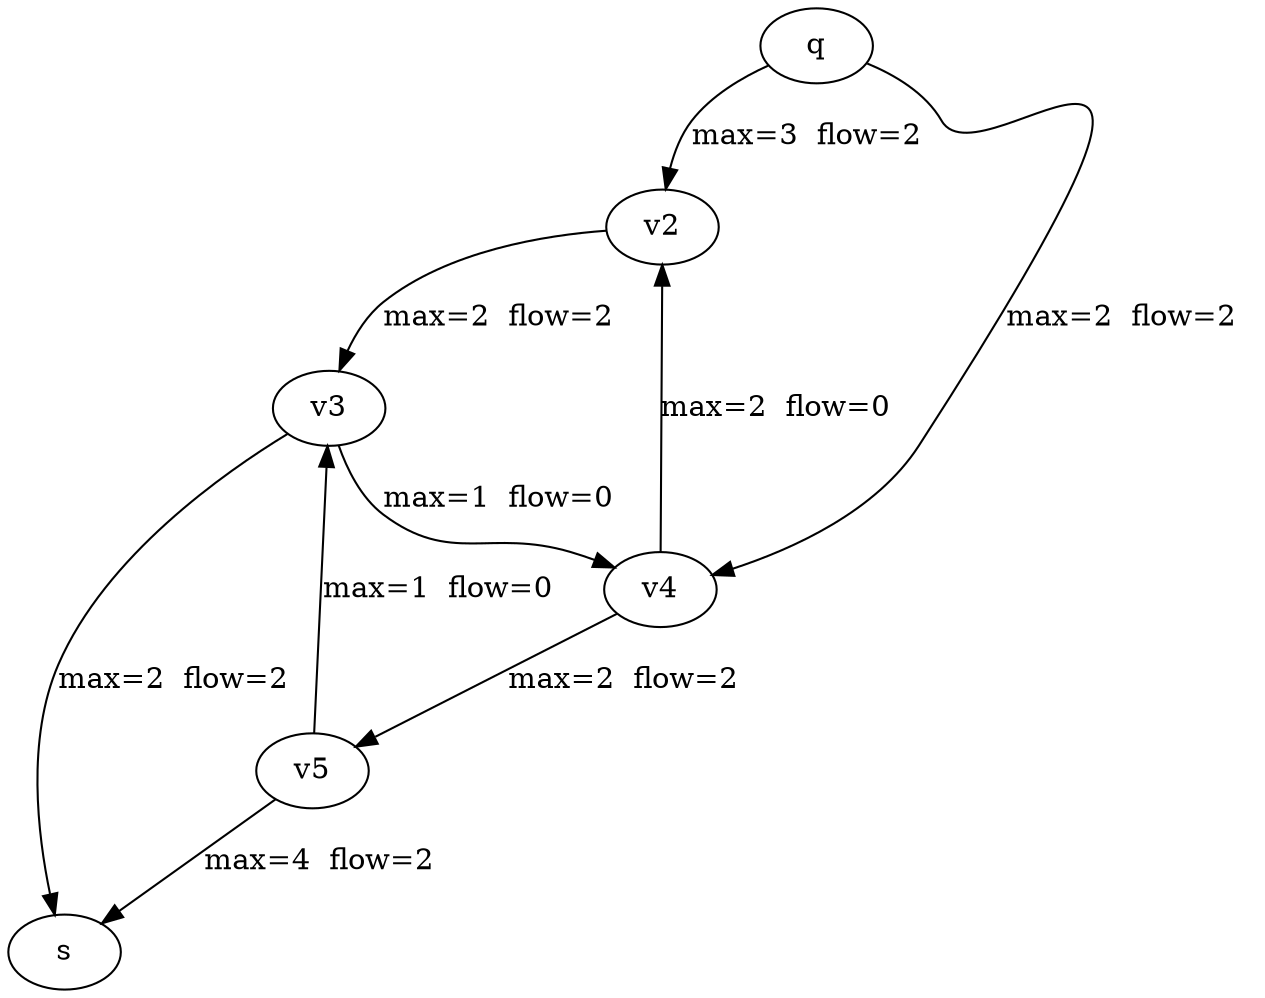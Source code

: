digraph bittebittebittebittebitte
{
q
v2
v4
v3
s
v5
q -> v2 [label="max=3  flow=2  "]
q -> v4 [label="max=2  flow=2  "]
v2 -> v3 [label="max=2  flow=2  "]
v4 -> v2 [label="max=2  flow=0  "]
v4 -> v5 [label="max=2  flow=2  "]
v3 -> v4 [label="max=1  flow=0  "]
v3 -> s [label="max=2  flow=2  "]
v5 -> v3 [label="max=1  flow=0  "]
v5 -> s [label="max=4  flow=2  "]
}
